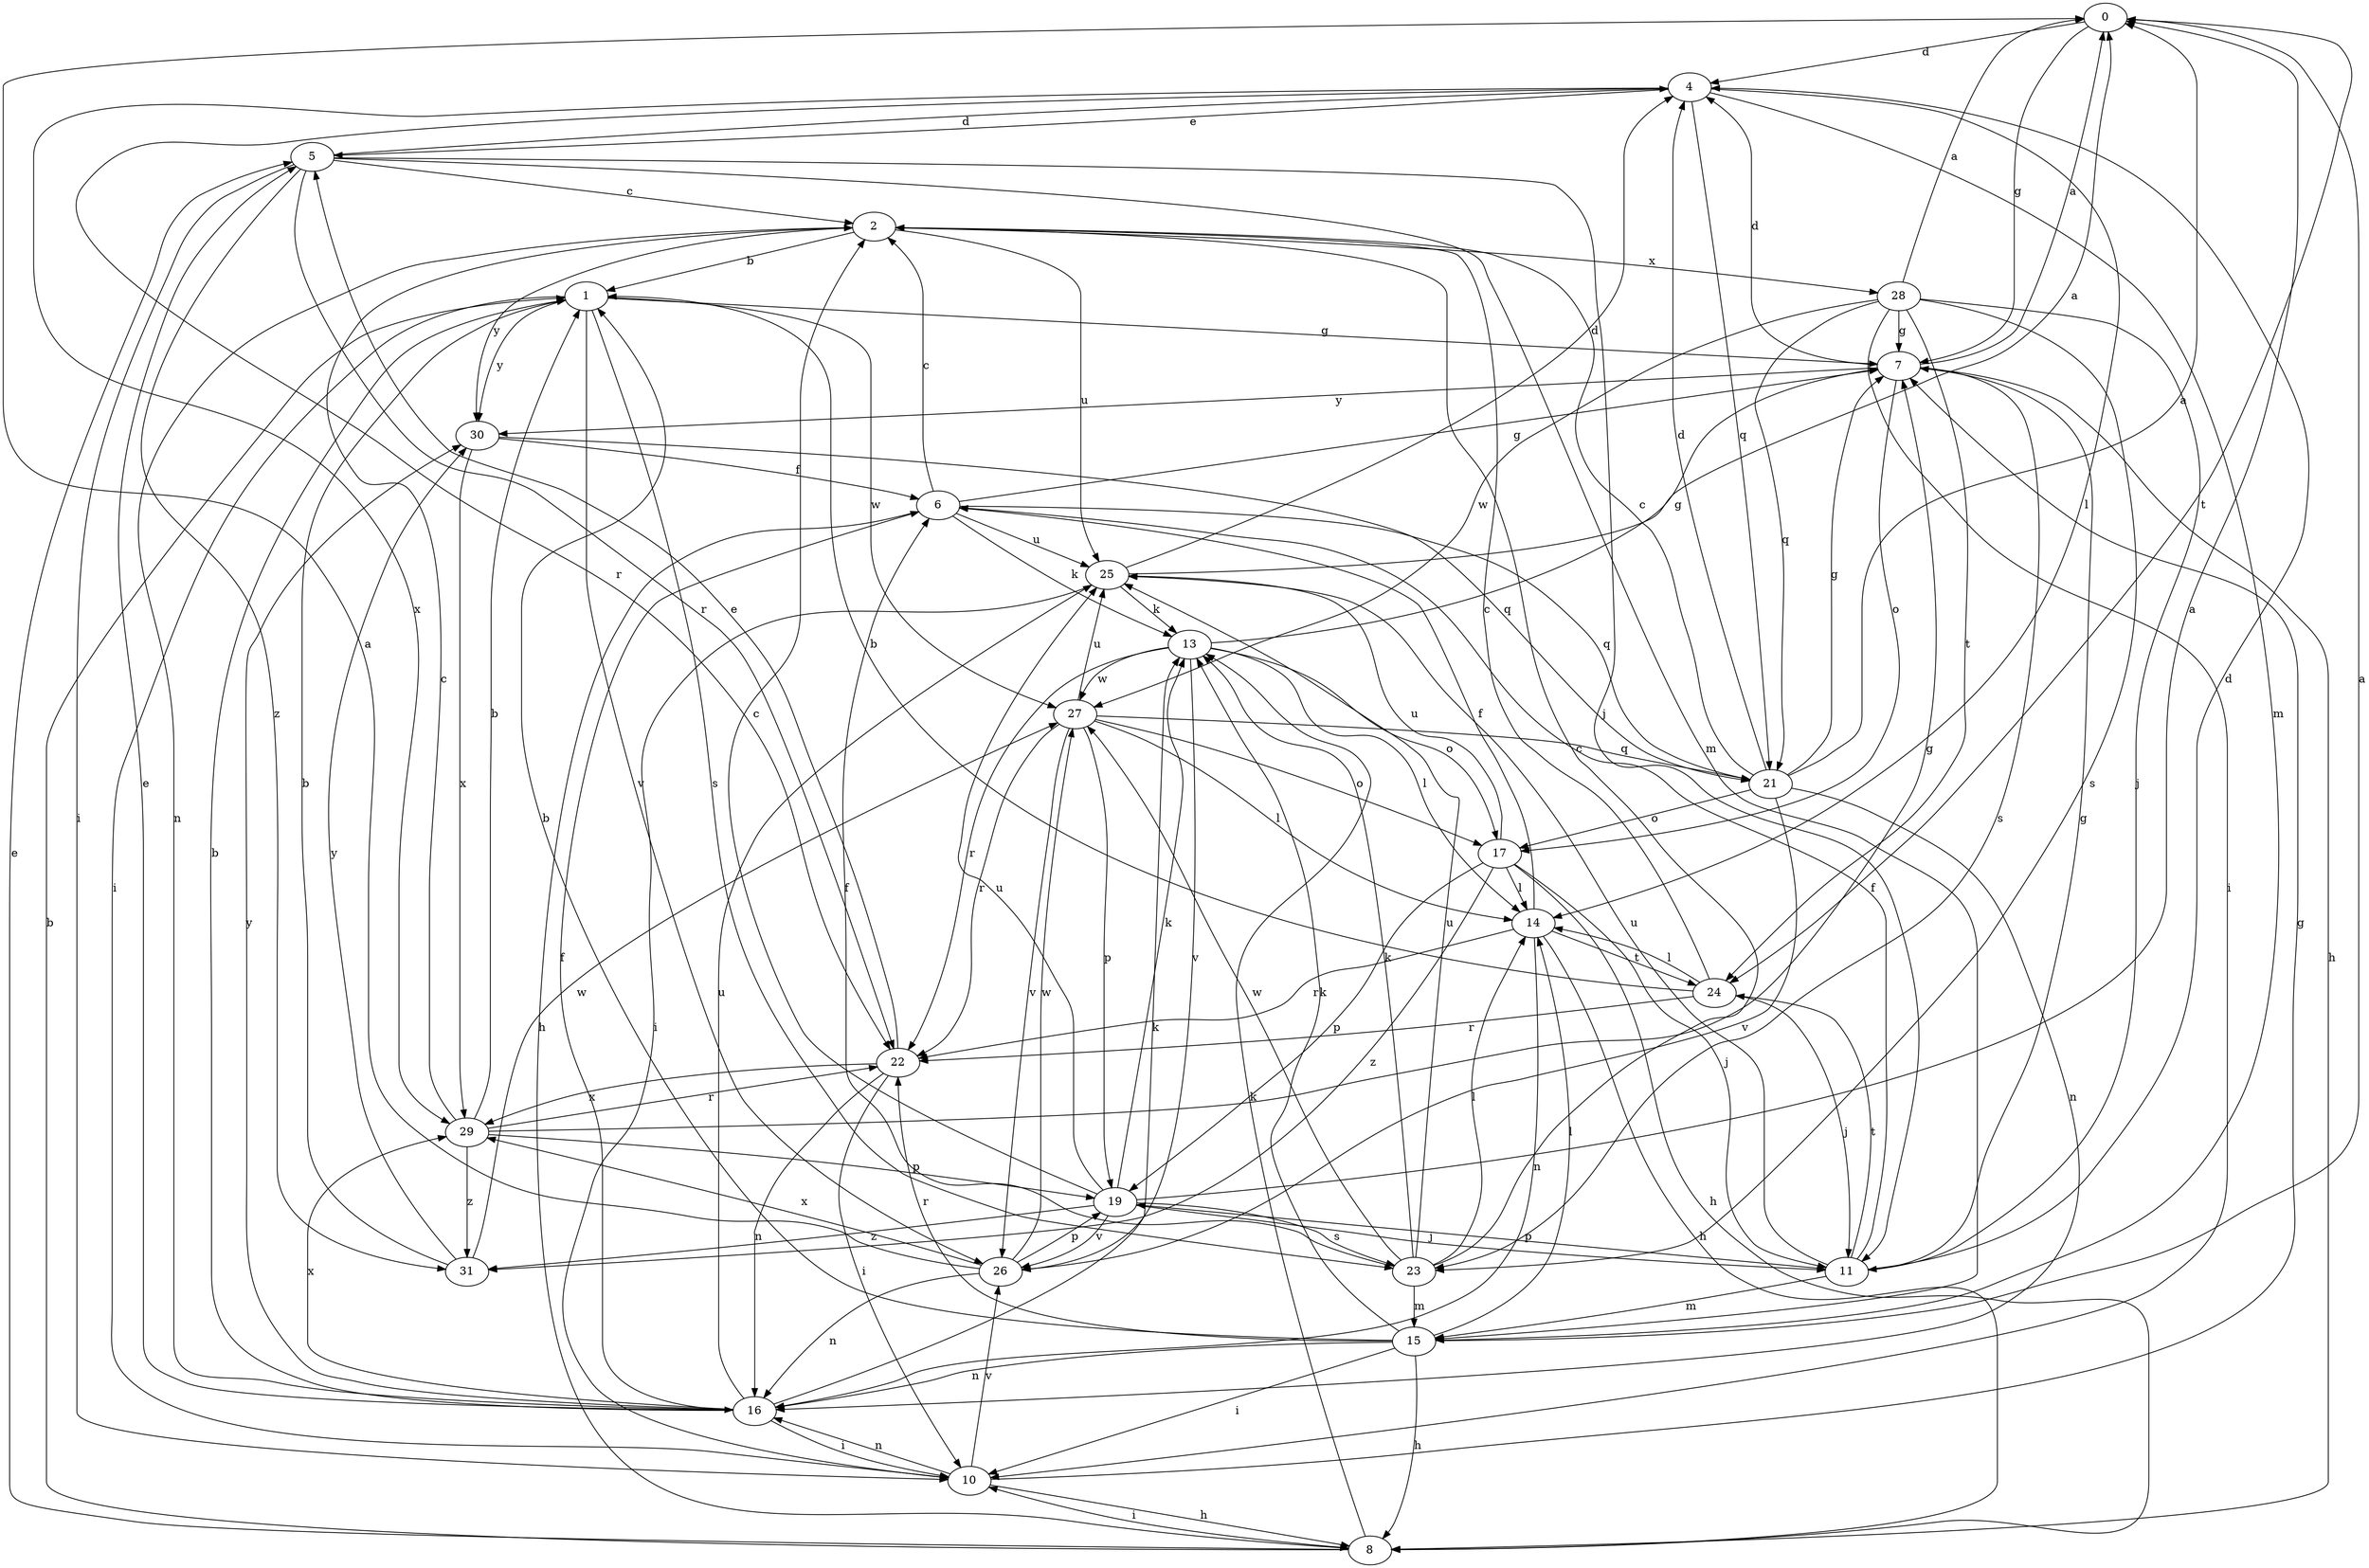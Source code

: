 strict digraph  {
0;
1;
2;
4;
5;
6;
7;
8;
10;
11;
13;
14;
15;
16;
17;
19;
21;
22;
23;
24;
25;
26;
27;
28;
29;
30;
31;
0 -> 4  [label=d];
0 -> 7  [label=g];
0 -> 24  [label=t];
1 -> 7  [label=g];
1 -> 10  [label=i];
1 -> 23  [label=s];
1 -> 26  [label=v];
1 -> 27  [label=w];
1 -> 30  [label=y];
2 -> 1  [label=b];
2 -> 16  [label=n];
2 -> 25  [label=u];
2 -> 28  [label=x];
2 -> 30  [label=y];
4 -> 5  [label=e];
4 -> 14  [label=l];
4 -> 15  [label=m];
4 -> 21  [label=q];
4 -> 22  [label=r];
4 -> 29  [label=x];
5 -> 2  [label=c];
5 -> 4  [label=d];
5 -> 10  [label=i];
5 -> 11  [label=j];
5 -> 15  [label=m];
5 -> 22  [label=r];
5 -> 31  [label=z];
6 -> 2  [label=c];
6 -> 7  [label=g];
6 -> 8  [label=h];
6 -> 13  [label=k];
6 -> 21  [label=q];
6 -> 25  [label=u];
7 -> 0  [label=a];
7 -> 4  [label=d];
7 -> 8  [label=h];
7 -> 17  [label=o];
7 -> 23  [label=s];
7 -> 30  [label=y];
8 -> 1  [label=b];
8 -> 5  [label=e];
8 -> 10  [label=i];
8 -> 13  [label=k];
10 -> 7  [label=g];
10 -> 8  [label=h];
10 -> 16  [label=n];
10 -> 26  [label=v];
11 -> 4  [label=d];
11 -> 6  [label=f];
11 -> 7  [label=g];
11 -> 15  [label=m];
11 -> 19  [label=p];
11 -> 24  [label=t];
11 -> 25  [label=u];
13 -> 7  [label=g];
13 -> 14  [label=l];
13 -> 17  [label=o];
13 -> 22  [label=r];
13 -> 26  [label=v];
13 -> 27  [label=w];
14 -> 6  [label=f];
14 -> 8  [label=h];
14 -> 16  [label=n];
14 -> 22  [label=r];
14 -> 24  [label=t];
15 -> 0  [label=a];
15 -> 1  [label=b];
15 -> 8  [label=h];
15 -> 10  [label=i];
15 -> 13  [label=k];
15 -> 14  [label=l];
15 -> 16  [label=n];
15 -> 22  [label=r];
16 -> 1  [label=b];
16 -> 5  [label=e];
16 -> 6  [label=f];
16 -> 10  [label=i];
16 -> 13  [label=k];
16 -> 25  [label=u];
16 -> 29  [label=x];
16 -> 30  [label=y];
17 -> 8  [label=h];
17 -> 11  [label=j];
17 -> 14  [label=l];
17 -> 19  [label=p];
17 -> 25  [label=u];
17 -> 31  [label=z];
19 -> 0  [label=a];
19 -> 2  [label=c];
19 -> 11  [label=j];
19 -> 13  [label=k];
19 -> 23  [label=s];
19 -> 25  [label=u];
19 -> 26  [label=v];
19 -> 31  [label=z];
21 -> 0  [label=a];
21 -> 2  [label=c];
21 -> 4  [label=d];
21 -> 7  [label=g];
21 -> 16  [label=n];
21 -> 17  [label=o];
21 -> 26  [label=v];
22 -> 5  [label=e];
22 -> 10  [label=i];
22 -> 16  [label=n];
22 -> 29  [label=x];
23 -> 2  [label=c];
23 -> 6  [label=f];
23 -> 13  [label=k];
23 -> 14  [label=l];
23 -> 15  [label=m];
23 -> 25  [label=u];
23 -> 27  [label=w];
24 -> 1  [label=b];
24 -> 2  [label=c];
24 -> 11  [label=j];
24 -> 14  [label=l];
24 -> 22  [label=r];
25 -> 0  [label=a];
25 -> 4  [label=d];
25 -> 10  [label=i];
25 -> 13  [label=k];
26 -> 0  [label=a];
26 -> 16  [label=n];
26 -> 19  [label=p];
26 -> 27  [label=w];
26 -> 29  [label=x];
27 -> 14  [label=l];
27 -> 17  [label=o];
27 -> 19  [label=p];
27 -> 21  [label=q];
27 -> 22  [label=r];
27 -> 25  [label=u];
27 -> 26  [label=v];
28 -> 0  [label=a];
28 -> 7  [label=g];
28 -> 10  [label=i];
28 -> 11  [label=j];
28 -> 21  [label=q];
28 -> 23  [label=s];
28 -> 24  [label=t];
28 -> 27  [label=w];
29 -> 1  [label=b];
29 -> 2  [label=c];
29 -> 7  [label=g];
29 -> 19  [label=p];
29 -> 22  [label=r];
29 -> 31  [label=z];
30 -> 6  [label=f];
30 -> 21  [label=q];
30 -> 29  [label=x];
31 -> 1  [label=b];
31 -> 27  [label=w];
31 -> 30  [label=y];
}
